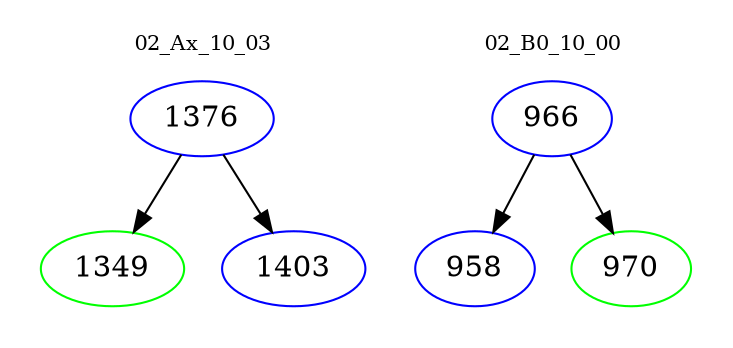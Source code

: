 digraph{
subgraph cluster_0 {
color = white
label = "02_Ax_10_03";
fontsize=10;
T0_1376 [label="1376", color="blue"]
T0_1376 -> T0_1349 [color="black"]
T0_1349 [label="1349", color="green"]
T0_1376 -> T0_1403 [color="black"]
T0_1403 [label="1403", color="blue"]
}
subgraph cluster_1 {
color = white
label = "02_B0_10_00";
fontsize=10;
T1_966 [label="966", color="blue"]
T1_966 -> T1_958 [color="black"]
T1_958 [label="958", color="blue"]
T1_966 -> T1_970 [color="black"]
T1_970 [label="970", color="green"]
}
}
